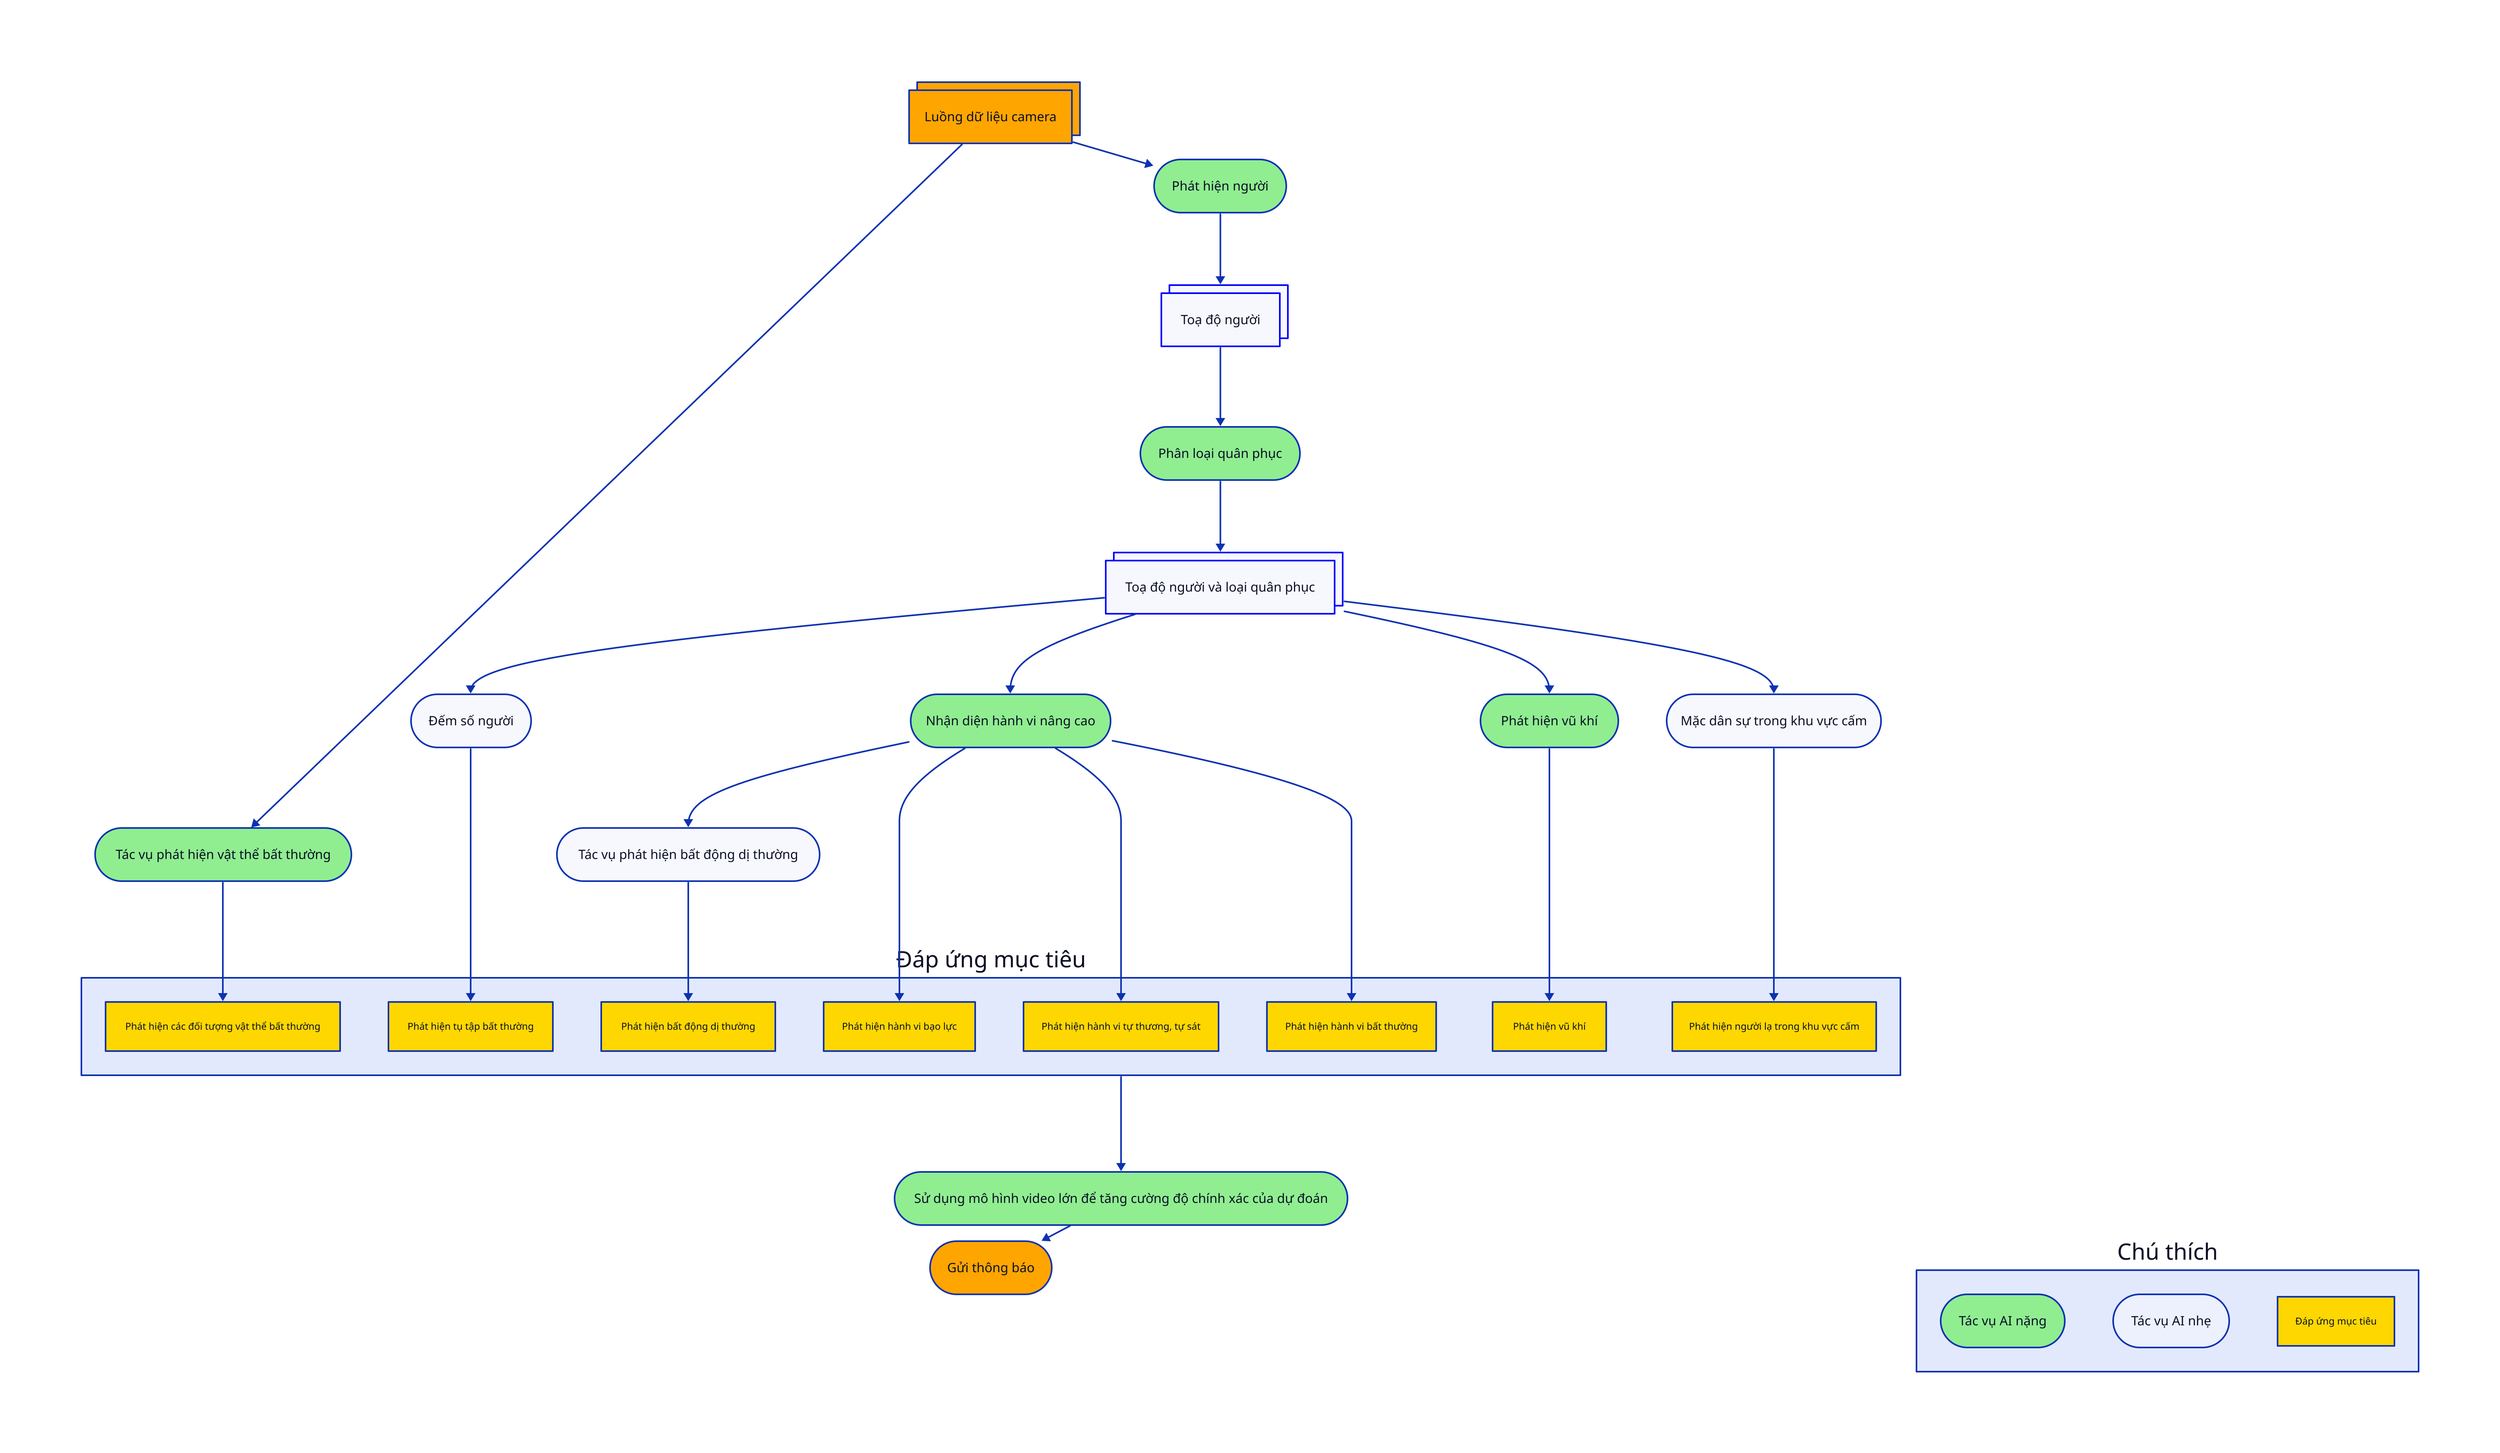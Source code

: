 direction: down
classes: {

    output: {
        style: {
            stroke: blue
        }
    }
    module: {
        style: {
            border-radius: 999
        }
    }
    if-else: {
        shape: diamond
        style: {
            fill: GhostWhite
        }
    }

    met_requirement: {
        style: {
            fill: gold
            font-size: 12
        }
    }

    gpu_module: {
        style: {
            fill: LightGreen
            border-radius: 999
        }
    }

}

input_frame_sequence{
    label: "Luồng dữ liệu camera"
    style.multiple: true
    near: top-center
    style:{
        fill: orange
    }
}

human_detection{
    label: "Phát hiện người"
    class: gpu_module
}

human_bounding_box{
    label: "Toạ độ người"
    class: output
    style.multiple:true
}

human_count{
    label: "Đếm số người"
    class: module
}


blood_detection{
    label: "Tác vụ phát hiện vật thể bất thường"
    class: gpu_module
}



uniform_classification{
    label: "Phân loại quân phục"
    class: gpu_module
}

bounding_box_with_type{
    label: "Toạ độ người và loại quân phục"
    class: output
    style.multiple: true
}

afk_detection{
    label: "Tác vụ phát hiện bất động dị thường"
    class: module
}



met_requirement{
    label: "Đáp ứng mục tiêu"
    
    anomaly_afk{
        label: "Phát hiện bất động dị thường"
        class: met_requirement
    }

    detect_blood_anomaly{
        label: "Phát hiện các đối tượng vật thể bất thường"
        class: met_requirement
    }

    detect_anomaly_group{
        label: "Phát hiện tụ tập bất thường"
        class: met_requirement
    }
    
    violent_behavior: {
        label: "Phát hiện hành vi bạo lực"
        class: met_requirement
    }

    self_harm_and_injury: {
        label: "Phát hiện hành vi tự thương, tự sát"
        class: met_requirement
    }

    anomalous_behavior: {
        label: "Phát hiện hành vi bất thường"
        class: met_requirement
    }

    civilian_clothing: {
        label: "Phát hiện người lạ trong khu vực cấm"
        class: met_requirement
    }

    detect_weapons: {
        label: "Phát hiện vũ khí"
        class: met_requirement
    }
}


weapons_detection: {
    label: "Phát hiện vũ khí"
    class: gpu_module
}

civilian_clothing_and_region_lockdown: {
    label: "Mặc dân sự trong khu vực cấm"
    class: module
}

human_activity_recognition :{
    label: "Nhận diện hành vi nâng cao"
    class: gpu_module
}
input_frame_sequence -> human_detection -> human_bounding_box
bounding_box_with_type -> human_count -> met_requirement.detect_anomaly_group
bounding_box_with_type -> human_activity_recognition

input_frame_sequence -> blood_detection -> met_requirement.detect_blood_anomaly
human_bounding_box -> uniform_classification
uniform_classification -> bounding_box_with_type

human_activity_recognition -> afk_detection -> met_requirement.anomaly_afk
human_activity_recognition -> met_requirement.violent_behavior
human_activity_recognition -> met_requirement.self_harm_and_injury
human_activity_recognition -> met_requirement.anomalous_behavior

bounding_box_with_type -> weapons_detection -> met_requirement.detect_weapons
bounding_box_with_type -> civilian_clothing_and_region_lockdown -> met_requirement.civilian_clothing


legend{
    label: "Chú thích"
    gpu_module: "Tác vụ AI nặng"
    module: "Tác vụ AI nhẹ"
    met_requirement: "Đáp ứng mục tiêu"
    near: bottom-right


    gpu_module.class: gpu_module
    module.class: module
    met_requirement.class: met_requirement
}


vlm_double_check: {
    label: "Sử dụng mô hình video lớn để tăng cường độ chính xác của dự đoán"
    class: gpu_module
}

notification: {
    label: "Gửi thông báo"
    class: module
    style:{
        fill: orange
    }
    near: bottom-center
}

met_requirement -> vlm_double_check -> notification